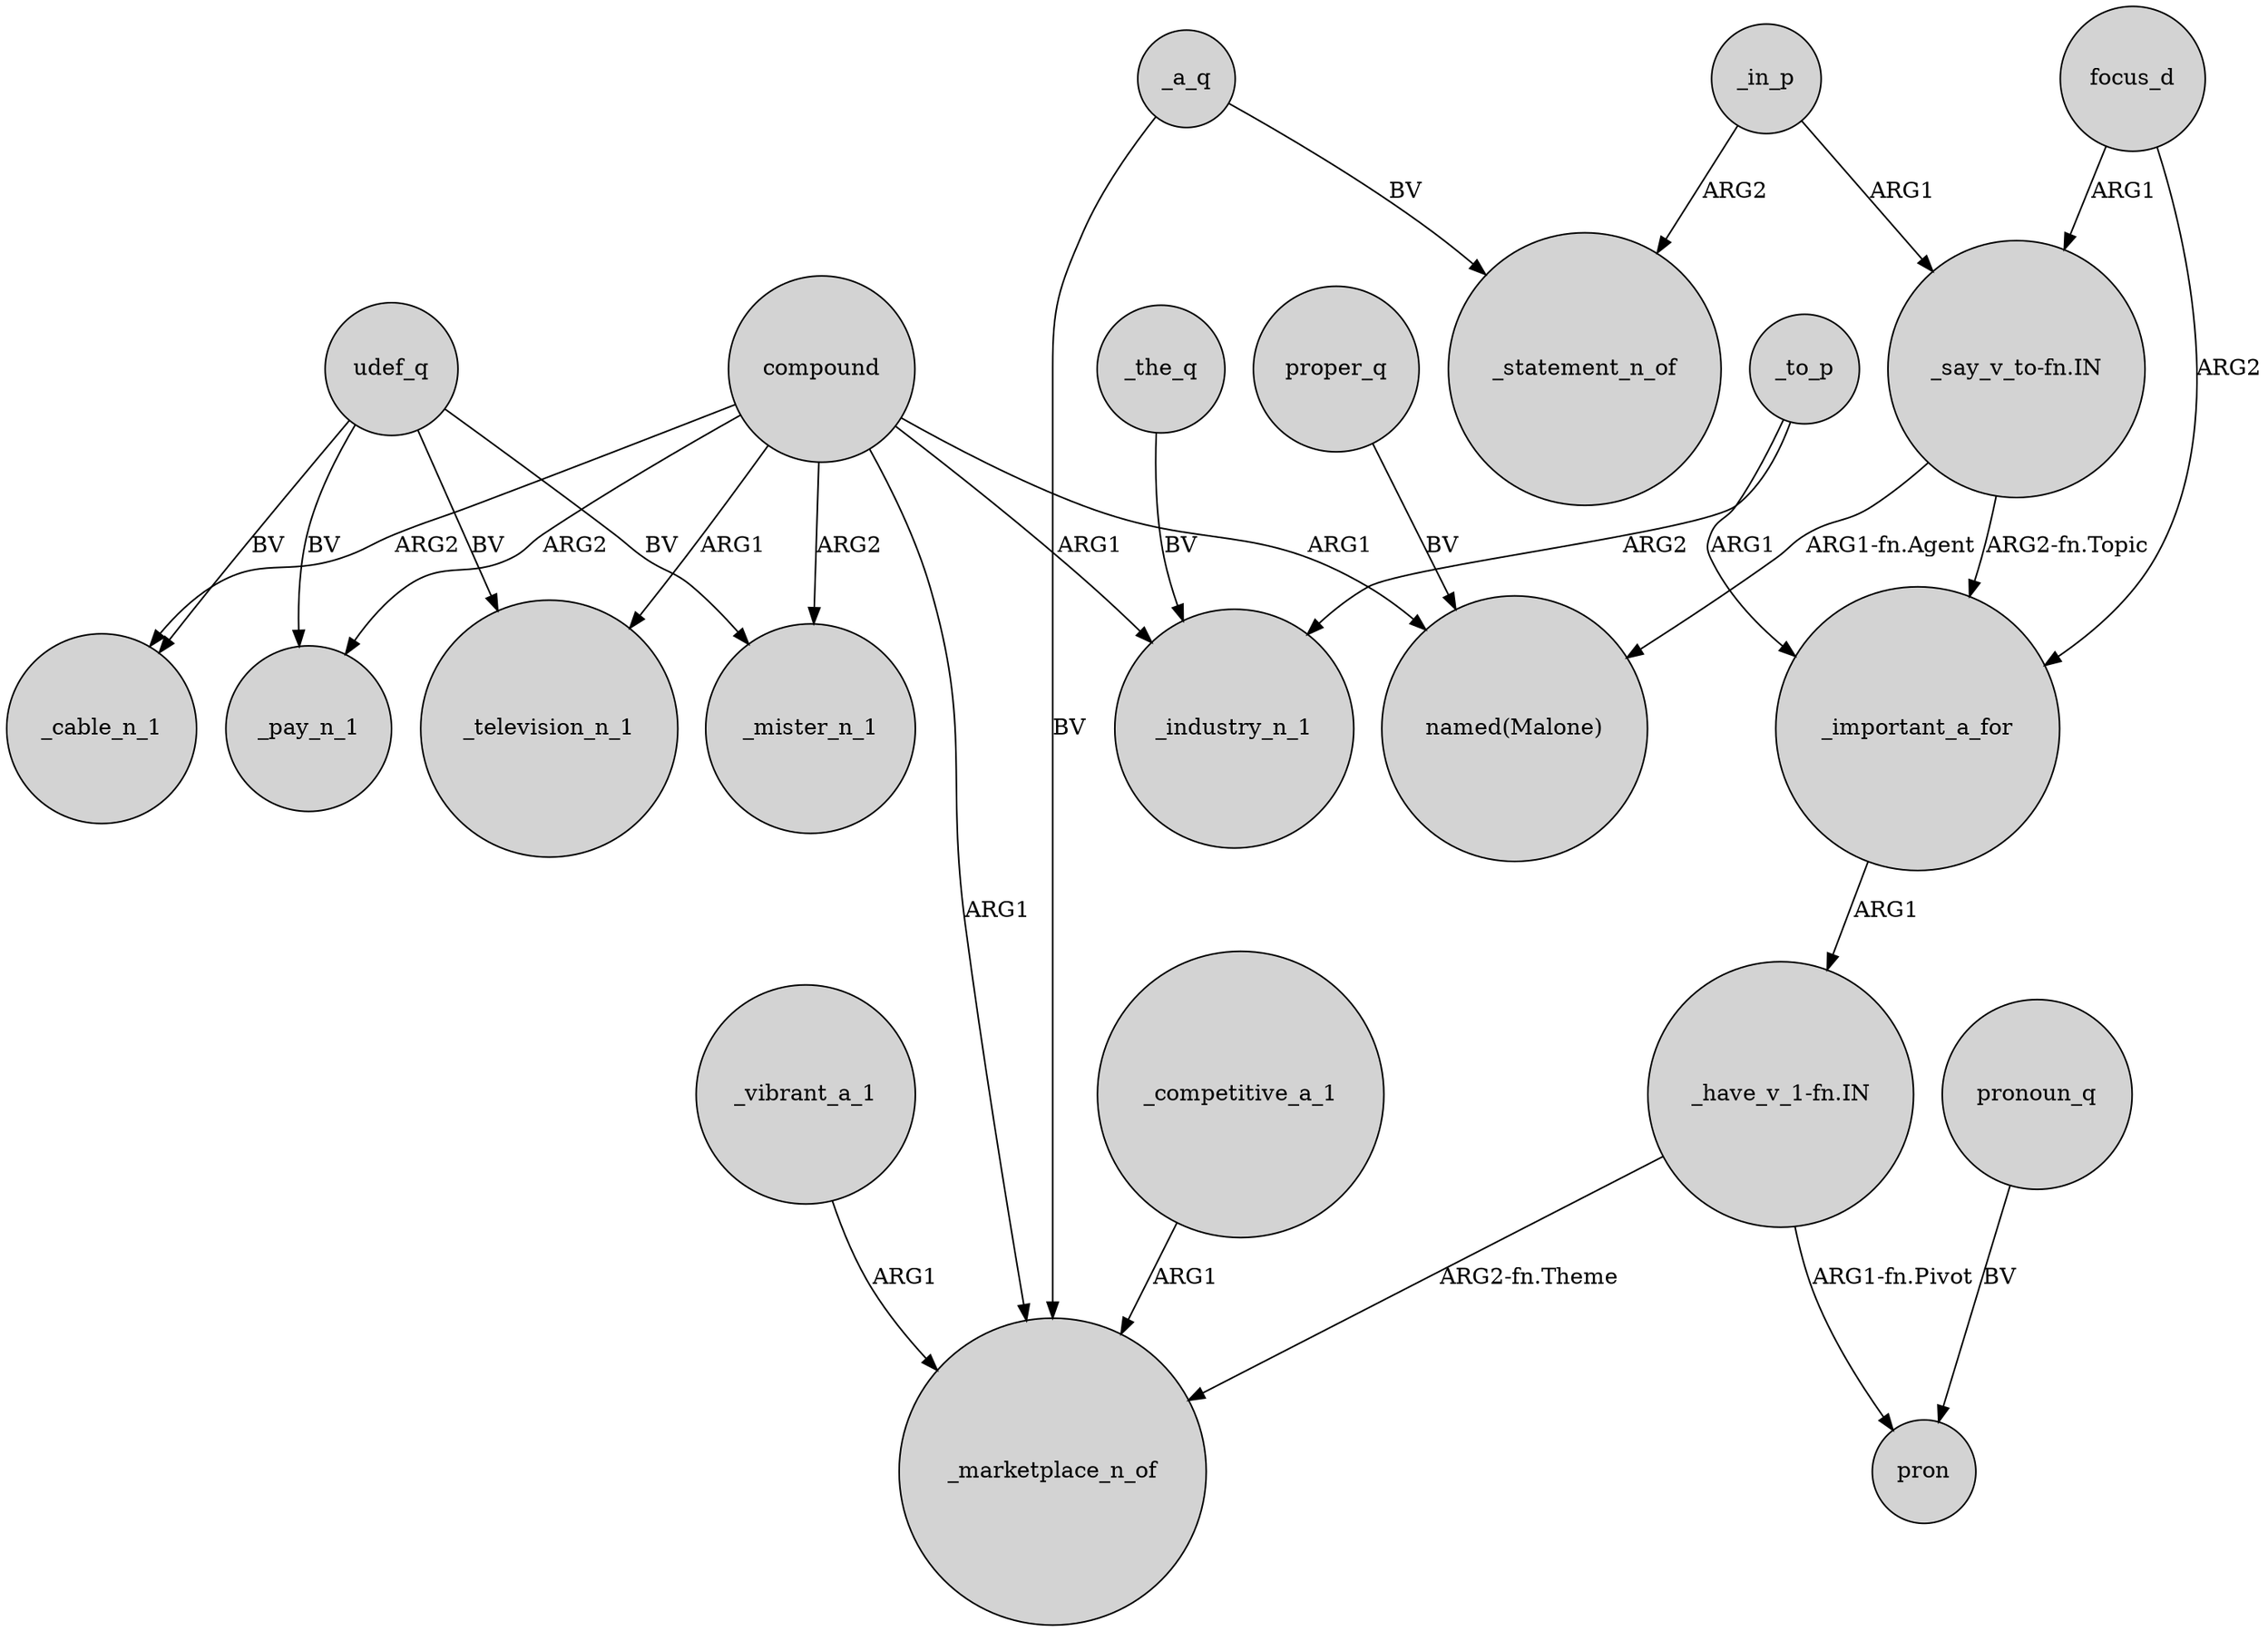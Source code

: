 digraph {
	node [shape=circle style=filled]
	"_say_v_to-fn.IN" -> _important_a_for [label="ARG2-fn.Topic"]
	_to_p -> _important_a_for [label=ARG1]
	focus_d -> _important_a_for [label=ARG2]
	udef_q -> _television_n_1 [label=BV]
	_in_p -> "_say_v_to-fn.IN" [label=ARG1]
	udef_q -> _pay_n_1 [label=BV]
	compound -> _television_n_1 [label=ARG1]
	compound -> _mister_n_1 [label=ARG2]
	udef_q -> _mister_n_1 [label=BV]
	_a_q -> _statement_n_of [label=BV]
	compound -> _industry_n_1 [label=ARG1]
	compound -> _marketplace_n_of [label=ARG1]
	"_say_v_to-fn.IN" -> "named(Malone)" [label="ARG1-fn.Agent"]
	_a_q -> _marketplace_n_of [label=BV]
	_the_q -> _industry_n_1 [label=BV]
	"_have_v_1-fn.IN" -> pron [label="ARG1-fn.Pivot"]
	"_have_v_1-fn.IN" -> _marketplace_n_of [label="ARG2-fn.Theme"]
	_important_a_for -> "_have_v_1-fn.IN" [label=ARG1]
	_competitive_a_1 -> _marketplace_n_of [label=ARG1]
	proper_q -> "named(Malone)" [label=BV]
	_to_p -> _industry_n_1 [label=ARG2]
	pronoun_q -> pron [label=BV]
	compound -> _cable_n_1 [label=ARG2]
	_vibrant_a_1 -> _marketplace_n_of [label=ARG1]
	compound -> "named(Malone)" [label=ARG1]
	compound -> _pay_n_1 [label=ARG2]
	udef_q -> _cable_n_1 [label=BV]
	_in_p -> _statement_n_of [label=ARG2]
	focus_d -> "_say_v_to-fn.IN" [label=ARG1]
}
